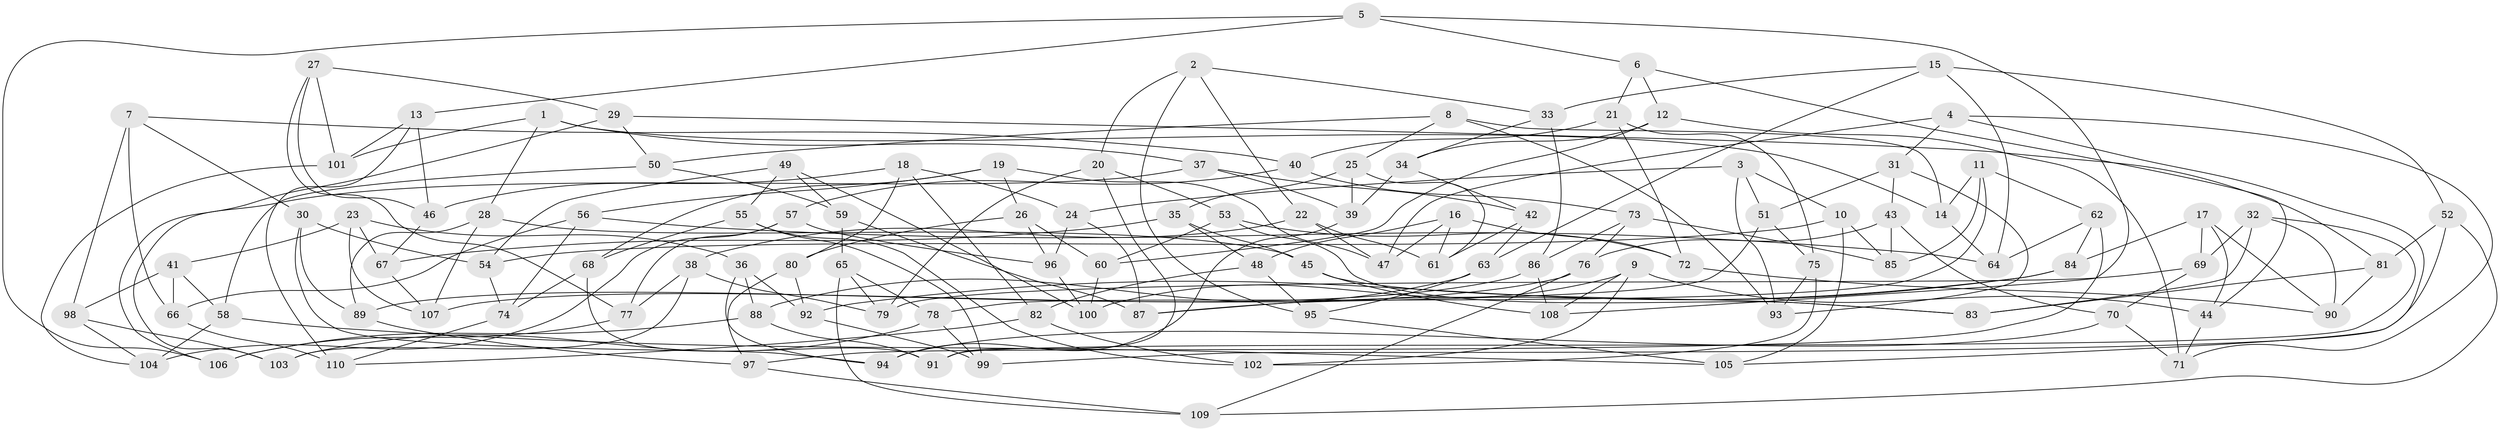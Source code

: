 // coarse degree distribution, {4: 0.4507042253521127, 6: 0.5492957746478874}
// Generated by graph-tools (version 1.1) at 2025/42/03/06/25 10:42:16]
// undirected, 110 vertices, 220 edges
graph export_dot {
graph [start="1"]
  node [color=gray90,style=filled];
  1;
  2;
  3;
  4;
  5;
  6;
  7;
  8;
  9;
  10;
  11;
  12;
  13;
  14;
  15;
  16;
  17;
  18;
  19;
  20;
  21;
  22;
  23;
  24;
  25;
  26;
  27;
  28;
  29;
  30;
  31;
  32;
  33;
  34;
  35;
  36;
  37;
  38;
  39;
  40;
  41;
  42;
  43;
  44;
  45;
  46;
  47;
  48;
  49;
  50;
  51;
  52;
  53;
  54;
  55;
  56;
  57;
  58;
  59;
  60;
  61;
  62;
  63;
  64;
  65;
  66;
  67;
  68;
  69;
  70;
  71;
  72;
  73;
  74;
  75;
  76;
  77;
  78;
  79;
  80;
  81;
  82;
  83;
  84;
  85;
  86;
  87;
  88;
  89;
  90;
  91;
  92;
  93;
  94;
  95;
  96;
  97;
  98;
  99;
  100;
  101;
  102;
  103;
  104;
  105;
  106;
  107;
  108;
  109;
  110;
  1 -- 101;
  1 -- 37;
  1 -- 28;
  1 -- 14;
  2 -- 22;
  2 -- 95;
  2 -- 33;
  2 -- 20;
  3 -- 93;
  3 -- 51;
  3 -- 10;
  3 -- 24;
  4 -- 47;
  4 -- 71;
  4 -- 105;
  4 -- 31;
  5 -- 108;
  5 -- 6;
  5 -- 106;
  5 -- 13;
  6 -- 44;
  6 -- 21;
  6 -- 12;
  7 -- 66;
  7 -- 98;
  7 -- 30;
  7 -- 40;
  8 -- 25;
  8 -- 14;
  8 -- 93;
  8 -- 50;
  9 -- 100;
  9 -- 108;
  9 -- 44;
  9 -- 102;
  10 -- 54;
  10 -- 105;
  10 -- 85;
  11 -- 78;
  11 -- 62;
  11 -- 14;
  11 -- 85;
  12 -- 60;
  12 -- 71;
  12 -- 34;
  13 -- 101;
  13 -- 46;
  13 -- 110;
  14 -- 64;
  15 -- 33;
  15 -- 52;
  15 -- 63;
  15 -- 64;
  16 -- 61;
  16 -- 72;
  16 -- 48;
  16 -- 47;
  17 -- 44;
  17 -- 84;
  17 -- 69;
  17 -- 90;
  18 -- 46;
  18 -- 24;
  18 -- 80;
  18 -- 82;
  19 -- 26;
  19 -- 47;
  19 -- 68;
  19 -- 56;
  20 -- 53;
  20 -- 79;
  20 -- 91;
  21 -- 75;
  21 -- 40;
  21 -- 72;
  22 -- 61;
  22 -- 47;
  22 -- 38;
  23 -- 36;
  23 -- 67;
  23 -- 107;
  23 -- 41;
  24 -- 96;
  24 -- 87;
  25 -- 39;
  25 -- 35;
  25 -- 61;
  26 -- 60;
  26 -- 96;
  26 -- 80;
  27 -- 29;
  27 -- 46;
  27 -- 101;
  27 -- 77;
  28 -- 107;
  28 -- 45;
  28 -- 89;
  29 -- 81;
  29 -- 106;
  29 -- 50;
  30 -- 94;
  30 -- 89;
  30 -- 54;
  31 -- 51;
  31 -- 93;
  31 -- 43;
  32 -- 83;
  32 -- 90;
  32 -- 69;
  32 -- 91;
  33 -- 86;
  33 -- 34;
  34 -- 42;
  34 -- 39;
  35 -- 45;
  35 -- 48;
  35 -- 67;
  36 -- 88;
  36 -- 92;
  36 -- 94;
  37 -- 42;
  37 -- 103;
  37 -- 39;
  38 -- 77;
  38 -- 79;
  38 -- 103;
  39 -- 94;
  40 -- 73;
  40 -- 57;
  41 -- 66;
  41 -- 58;
  41 -- 98;
  42 -- 61;
  42 -- 63;
  43 -- 70;
  43 -- 76;
  43 -- 85;
  44 -- 71;
  45 -- 83;
  45 -- 108;
  46 -- 67;
  48 -- 95;
  48 -- 82;
  49 -- 55;
  49 -- 54;
  49 -- 59;
  49 -- 100;
  50 -- 58;
  50 -- 59;
  51 -- 75;
  51 -- 87;
  52 -- 109;
  52 -- 99;
  52 -- 81;
  53 -- 60;
  53 -- 83;
  53 -- 72;
  54 -- 74;
  55 -- 68;
  55 -- 99;
  55 -- 102;
  56 -- 66;
  56 -- 74;
  56 -- 64;
  57 -- 96;
  57 -- 77;
  57 -- 104;
  58 -- 105;
  58 -- 104;
  59 -- 65;
  59 -- 87;
  60 -- 100;
  62 -- 97;
  62 -- 64;
  62 -- 84;
  63 -- 95;
  63 -- 88;
  65 -- 78;
  65 -- 109;
  65 -- 79;
  66 -- 110;
  67 -- 107;
  68 -- 91;
  68 -- 74;
  69 -- 70;
  69 -- 79;
  70 -- 71;
  70 -- 94;
  72 -- 90;
  73 -- 85;
  73 -- 76;
  73 -- 86;
  74 -- 110;
  75 -- 93;
  75 -- 102;
  76 -- 109;
  76 -- 107;
  77 -- 106;
  78 -- 103;
  78 -- 99;
  80 -- 97;
  80 -- 92;
  81 -- 90;
  81 -- 83;
  82 -- 102;
  82 -- 110;
  84 -- 87;
  84 -- 92;
  86 -- 89;
  86 -- 108;
  88 -- 91;
  88 -- 106;
  89 -- 97;
  92 -- 99;
  95 -- 105;
  96 -- 100;
  97 -- 109;
  98 -- 103;
  98 -- 104;
  101 -- 104;
}

